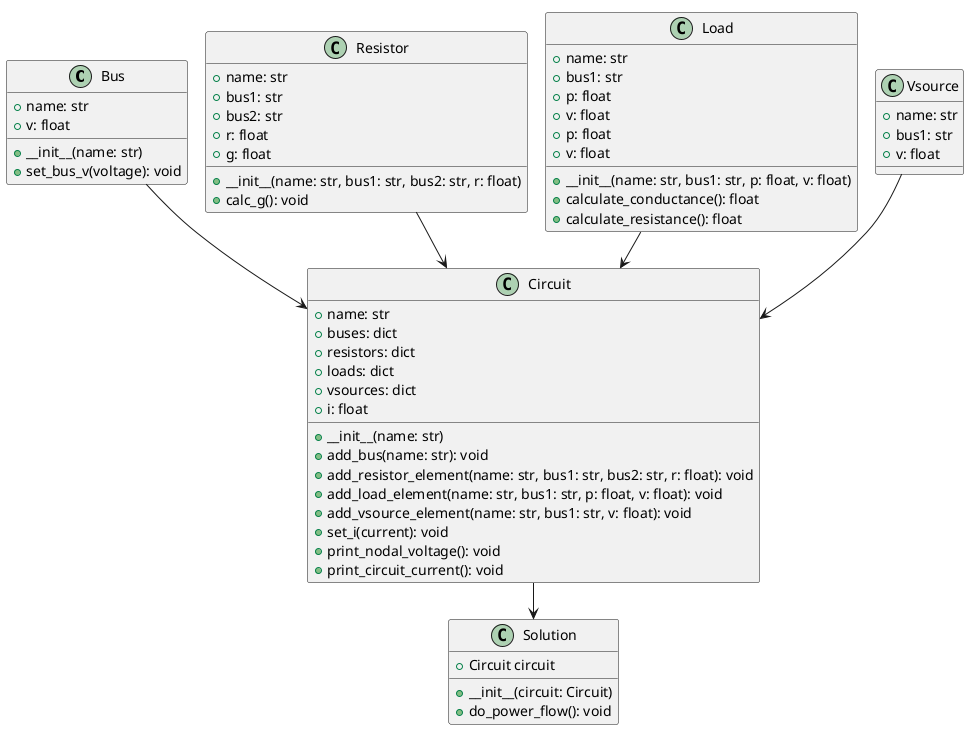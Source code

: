 @startuml
'https://plantuml.com/class-diagram
!pragma layout smetana

class Bus {
    +name: str
    +v: float
    +__init__(name: str)
    +set_bus_v(voltage): void
}

class Resistor {
    +name: str
    +bus1: str
    +bus2: str
    +r: float
    +g: float
    +__init__(name: str, bus1: str, bus2: str, r: float)
    +calc_g(): void
}

class Load {
    +name: str
    +bus1: str
    +p: float
    +v: float
    +p: float
    +v: float
    +__init__(name: str, bus1: str, p: float, v: float)
    +calculate_conductance(): float
    +calculate_resistance(): float
}

class Vsource {
    +name: str
    +bus1: str
    +v: float
}

class Circuit {
    +name: str
    +buses: dict
    +resistors: dict
    +loads: dict
    +vsources: dict
    +i: float
    +__init__(name: str)
    +add_bus(name: str): void
    +add_resistor_element(name: str, bus1: str, bus2: str, r: float): void
    +add_load_element(name: str, bus1: str, p: float, v: float): void
    +add_vsource_element(name: str, bus1: str, v: float): void
    +set_i(current): void
    +print_nodal_voltage(): void
    +print_circuit_current(): void
}

class Solution {
    +Circuit circuit
    +__init__(circuit: Circuit)
    +do_power_flow(): void
}

Bus --> Circuit
Resistor --> Circuit
Load --> Circuit
Vsource --> Circuit
Circuit --> Solution
@enduml
